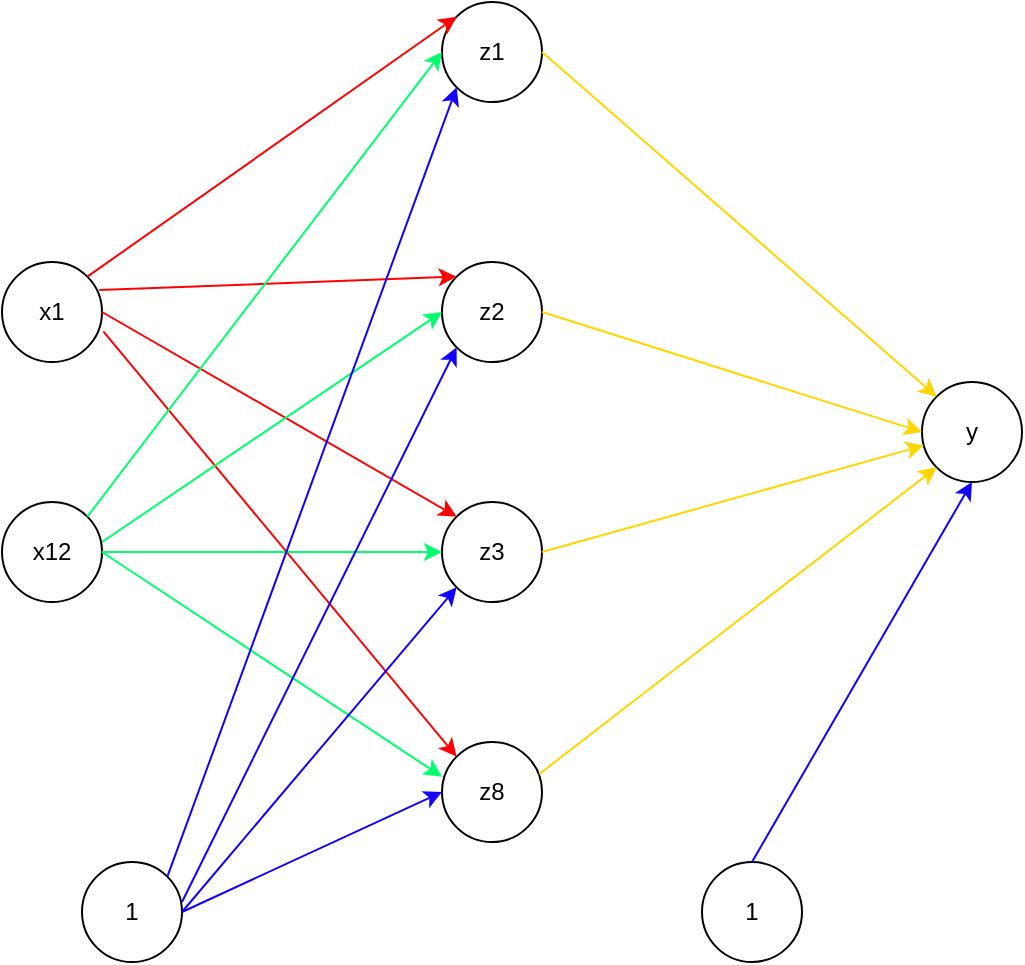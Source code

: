 <mxfile version="22.1.3" type="github">
  <diagram id="C5RBs43oDa-KdzZeNtuy" name="Page-1">
    <mxGraphModel dx="786" dy="459" grid="1" gridSize="10" guides="1" tooltips="1" connect="1" arrows="1" fold="1" page="1" pageScale="1" pageWidth="827" pageHeight="1169" math="0" shadow="0">
      <root>
        <mxCell id="WIyWlLk6GJQsqaUBKTNV-0" />
        <mxCell id="WIyWlLk6GJQsqaUBKTNV-1" parent="WIyWlLk6GJQsqaUBKTNV-0" />
        <mxCell id="uf7MD3FrDwz-eXdLhmni-1" value="x1" style="ellipse;whiteSpace=wrap;html=1;aspect=fixed;fillColor=#FFFFFF;" vertex="1" parent="WIyWlLk6GJQsqaUBKTNV-1">
          <mxGeometry x="160" y="180" width="50" height="50" as="geometry" />
        </mxCell>
        <mxCell id="uf7MD3FrDwz-eXdLhmni-2" value="x12" style="ellipse;whiteSpace=wrap;html=1;aspect=fixed;fillColor=#FFFFFF;" vertex="1" parent="WIyWlLk6GJQsqaUBKTNV-1">
          <mxGeometry x="160" y="300" width="50" height="50" as="geometry" />
        </mxCell>
        <mxCell id="uf7MD3FrDwz-eXdLhmni-3" value="1" style="ellipse;whiteSpace=wrap;html=1;aspect=fixed;fillColor=#FFFFFF;" vertex="1" parent="WIyWlLk6GJQsqaUBKTNV-1">
          <mxGeometry x="200" y="480" width="50" height="50" as="geometry" />
        </mxCell>
        <mxCell id="uf7MD3FrDwz-eXdLhmni-4" value="z1" style="ellipse;whiteSpace=wrap;html=1;aspect=fixed;fillColor=#FFFFFF;" vertex="1" parent="WIyWlLk6GJQsqaUBKTNV-1">
          <mxGeometry x="380" y="50" width="50" height="50" as="geometry" />
        </mxCell>
        <mxCell id="uf7MD3FrDwz-eXdLhmni-5" value="z2" style="ellipse;whiteSpace=wrap;html=1;aspect=fixed;fillColor=#FFFFFF;" vertex="1" parent="WIyWlLk6GJQsqaUBKTNV-1">
          <mxGeometry x="380" y="180" width="50" height="50" as="geometry" />
        </mxCell>
        <mxCell id="uf7MD3FrDwz-eXdLhmni-6" value="z3" style="ellipse;whiteSpace=wrap;html=1;aspect=fixed;fillColor=#FFFFFF;" vertex="1" parent="WIyWlLk6GJQsqaUBKTNV-1">
          <mxGeometry x="380" y="300" width="50" height="50" as="geometry" />
        </mxCell>
        <mxCell id="uf7MD3FrDwz-eXdLhmni-7" value="z8" style="ellipse;whiteSpace=wrap;html=1;aspect=fixed;fillColor=#FFFFFF;" vertex="1" parent="WIyWlLk6GJQsqaUBKTNV-1">
          <mxGeometry x="380" y="420" width="50" height="50" as="geometry" />
        </mxCell>
        <mxCell id="uf7MD3FrDwz-eXdLhmni-8" value="y" style="ellipse;whiteSpace=wrap;html=1;aspect=fixed;fillColor=#FFFFFF;" vertex="1" parent="WIyWlLk6GJQsqaUBKTNV-1">
          <mxGeometry x="620" y="240" width="50" height="50" as="geometry" />
        </mxCell>
        <mxCell id="uf7MD3FrDwz-eXdLhmni-9" value="1" style="ellipse;whiteSpace=wrap;html=1;aspect=fixed;fillColor=#FFFFFF;" vertex="1" parent="WIyWlLk6GJQsqaUBKTNV-1">
          <mxGeometry x="510" y="480" width="50" height="50" as="geometry" />
        </mxCell>
        <mxCell id="uf7MD3FrDwz-eXdLhmni-10" value="" style="endArrow=classic;html=1;rounded=0;exitX=1;exitY=0;exitDx=0;exitDy=0;entryX=0;entryY=0;entryDx=0;entryDy=0;strokeColor=#ff0000;" edge="1" parent="WIyWlLk6GJQsqaUBKTNV-1" source="uf7MD3FrDwz-eXdLhmni-1" target="uf7MD3FrDwz-eXdLhmni-4">
          <mxGeometry width="50" height="50" relative="1" as="geometry">
            <mxPoint x="380" y="290" as="sourcePoint" />
            <mxPoint x="430" y="240" as="targetPoint" />
          </mxGeometry>
        </mxCell>
        <mxCell id="uf7MD3FrDwz-eXdLhmni-11" value="" style="endArrow=classic;html=1;rounded=0;exitX=0.973;exitY=0.28;exitDx=0;exitDy=0;entryX=0;entryY=0;entryDx=0;entryDy=0;strokeColor=#ff0000;exitPerimeter=0;" edge="1" parent="WIyWlLk6GJQsqaUBKTNV-1" source="uf7MD3FrDwz-eXdLhmni-1" target="uf7MD3FrDwz-eXdLhmni-5">
          <mxGeometry width="50" height="50" relative="1" as="geometry">
            <mxPoint x="213" y="197" as="sourcePoint" />
            <mxPoint x="390" y="85" as="targetPoint" />
          </mxGeometry>
        </mxCell>
        <mxCell id="uf7MD3FrDwz-eXdLhmni-12" value="" style="endArrow=classic;html=1;rounded=0;exitX=1;exitY=0.5;exitDx=0;exitDy=0;entryX=0;entryY=0;entryDx=0;entryDy=0;strokeColor=#ff0000;" edge="1" parent="WIyWlLk6GJQsqaUBKTNV-1" source="uf7MD3FrDwz-eXdLhmni-1" target="uf7MD3FrDwz-eXdLhmni-6">
          <mxGeometry width="50" height="50" relative="1" as="geometry">
            <mxPoint x="223" y="207" as="sourcePoint" />
            <mxPoint x="400" y="95" as="targetPoint" />
          </mxGeometry>
        </mxCell>
        <mxCell id="uf7MD3FrDwz-eXdLhmni-13" value="" style="endArrow=classic;html=1;rounded=0;exitX=1.013;exitY=0.693;exitDx=0;exitDy=0;entryX=0;entryY=0;entryDx=0;entryDy=0;strokeColor=#ff0000;exitPerimeter=0;" edge="1" parent="WIyWlLk6GJQsqaUBKTNV-1" source="uf7MD3FrDwz-eXdLhmni-1" target="uf7MD3FrDwz-eXdLhmni-7">
          <mxGeometry width="50" height="50" relative="1" as="geometry">
            <mxPoint x="233" y="217" as="sourcePoint" />
            <mxPoint x="410" y="105" as="targetPoint" />
          </mxGeometry>
        </mxCell>
        <mxCell id="uf7MD3FrDwz-eXdLhmni-14" value="" style="endArrow=classic;html=1;rounded=0;exitX=1;exitY=0;exitDx=0;exitDy=0;entryX=0;entryY=0.5;entryDx=0;entryDy=0;strokeColor=#00ff6e;" edge="1" parent="WIyWlLk6GJQsqaUBKTNV-1" source="uf7MD3FrDwz-eXdLhmni-2" target="uf7MD3FrDwz-eXdLhmni-4">
          <mxGeometry width="50" height="50" relative="1" as="geometry">
            <mxPoint x="380" y="290" as="sourcePoint" />
            <mxPoint x="430" y="240" as="targetPoint" />
          </mxGeometry>
        </mxCell>
        <mxCell id="uf7MD3FrDwz-eXdLhmni-15" value="" style="endArrow=classic;html=1;rounded=0;exitX=1;exitY=0.4;exitDx=0;exitDy=0;entryX=0;entryY=0.5;entryDx=0;entryDy=0;strokeColor=#00ff6e;exitPerimeter=0;" edge="1" parent="WIyWlLk6GJQsqaUBKTNV-1" source="uf7MD3FrDwz-eXdLhmni-2" target="uf7MD3FrDwz-eXdLhmni-5">
          <mxGeometry width="50" height="50" relative="1" as="geometry">
            <mxPoint x="213" y="317" as="sourcePoint" />
            <mxPoint x="390" y="85" as="targetPoint" />
          </mxGeometry>
        </mxCell>
        <mxCell id="uf7MD3FrDwz-eXdLhmni-17" value="" style="endArrow=classic;html=1;rounded=0;exitX=1;exitY=0.5;exitDx=0;exitDy=0;entryX=0;entryY=0.5;entryDx=0;entryDy=0;strokeColor=#00ff6e;" edge="1" parent="WIyWlLk6GJQsqaUBKTNV-1" source="uf7MD3FrDwz-eXdLhmni-2" target="uf7MD3FrDwz-eXdLhmni-6">
          <mxGeometry width="50" height="50" relative="1" as="geometry">
            <mxPoint x="220" y="330" as="sourcePoint" />
            <mxPoint x="390" y="215" as="targetPoint" />
          </mxGeometry>
        </mxCell>
        <mxCell id="uf7MD3FrDwz-eXdLhmni-18" value="" style="endArrow=classic;html=1;rounded=0;exitX=1;exitY=0.5;exitDx=0;exitDy=0;entryX=0;entryY=0.347;entryDx=0;entryDy=0;strokeColor=#00ff6e;entryPerimeter=0;" edge="1" parent="WIyWlLk6GJQsqaUBKTNV-1" source="uf7MD3FrDwz-eXdLhmni-2" target="uf7MD3FrDwz-eXdLhmni-7">
          <mxGeometry width="50" height="50" relative="1" as="geometry">
            <mxPoint x="220" y="335" as="sourcePoint" />
            <mxPoint x="390" y="335" as="targetPoint" />
          </mxGeometry>
        </mxCell>
        <mxCell id="uf7MD3FrDwz-eXdLhmni-19" value="" style="endArrow=classic;html=1;rounded=0;exitX=1;exitY=0;exitDx=0;exitDy=0;entryX=0;entryY=1;entryDx=0;entryDy=0;strokeColor=#1100ff;" edge="1" parent="WIyWlLk6GJQsqaUBKTNV-1" source="uf7MD3FrDwz-eXdLhmni-3" target="uf7MD3FrDwz-eXdLhmni-4">
          <mxGeometry width="50" height="50" relative="1" as="geometry">
            <mxPoint x="380" y="290" as="sourcePoint" />
            <mxPoint x="430" y="240" as="targetPoint" />
          </mxGeometry>
        </mxCell>
        <mxCell id="uf7MD3FrDwz-eXdLhmni-20" value="" style="endArrow=classic;html=1;rounded=0;exitX=1;exitY=0.4;exitDx=0;exitDy=0;entryX=0;entryY=1;entryDx=0;entryDy=0;strokeColor=#1100ff;exitPerimeter=0;" edge="1" parent="WIyWlLk6GJQsqaUBKTNV-1" source="uf7MD3FrDwz-eXdLhmni-3" target="uf7MD3FrDwz-eXdLhmni-5">
          <mxGeometry width="50" height="50" relative="1" as="geometry">
            <mxPoint x="253" y="497" as="sourcePoint" />
            <mxPoint x="397" y="103" as="targetPoint" />
          </mxGeometry>
        </mxCell>
        <mxCell id="uf7MD3FrDwz-eXdLhmni-21" value="" style="endArrow=classic;html=1;rounded=0;exitX=1;exitY=0.5;exitDx=0;exitDy=0;entryX=0;entryY=1;entryDx=0;entryDy=0;strokeColor=#1100ff;" edge="1" parent="WIyWlLk6GJQsqaUBKTNV-1" source="uf7MD3FrDwz-eXdLhmni-3" target="uf7MD3FrDwz-eXdLhmni-6">
          <mxGeometry width="50" height="50" relative="1" as="geometry">
            <mxPoint x="260" y="500" as="sourcePoint" />
            <mxPoint x="397" y="233" as="targetPoint" />
          </mxGeometry>
        </mxCell>
        <mxCell id="uf7MD3FrDwz-eXdLhmni-22" value="" style="endArrow=classic;html=1;rounded=0;exitX=1;exitY=0.5;exitDx=0;exitDy=0;entryX=0;entryY=0.5;entryDx=0;entryDy=0;strokeColor=#1100ff;" edge="1" parent="WIyWlLk6GJQsqaUBKTNV-1" source="uf7MD3FrDwz-eXdLhmni-3" target="uf7MD3FrDwz-eXdLhmni-7">
          <mxGeometry width="50" height="50" relative="1" as="geometry">
            <mxPoint x="260" y="515" as="sourcePoint" />
            <mxPoint x="397" y="353" as="targetPoint" />
          </mxGeometry>
        </mxCell>
        <mxCell id="uf7MD3FrDwz-eXdLhmni-23" value="" style="endArrow=classic;html=1;rounded=0;exitX=1;exitY=0.5;exitDx=0;exitDy=0;entryX=0;entryY=0.5;entryDx=0;entryDy=0;strokeColor=#ffd500;" edge="1" parent="WIyWlLk6GJQsqaUBKTNV-1" source="uf7MD3FrDwz-eXdLhmni-5" target="uf7MD3FrDwz-eXdLhmni-8">
          <mxGeometry width="50" height="50" relative="1" as="geometry">
            <mxPoint x="380" y="360" as="sourcePoint" />
            <mxPoint x="430" y="310" as="targetPoint" />
          </mxGeometry>
        </mxCell>
        <mxCell id="uf7MD3FrDwz-eXdLhmni-24" value="" style="endArrow=classic;html=1;rounded=0;exitX=1;exitY=0.5;exitDx=0;exitDy=0;strokeColor=#ffd500;entryX=0;entryY=0;entryDx=0;entryDy=0;" edge="1" parent="WIyWlLk6GJQsqaUBKTNV-1" source="uf7MD3FrDwz-eXdLhmni-4" target="uf7MD3FrDwz-eXdLhmni-8">
          <mxGeometry width="50" height="50" relative="1" as="geometry">
            <mxPoint x="440" y="85" as="sourcePoint" />
            <mxPoint x="620" y="240" as="targetPoint" />
          </mxGeometry>
        </mxCell>
        <mxCell id="uf7MD3FrDwz-eXdLhmni-26" value="" style="endArrow=classic;html=1;rounded=0;exitX=1;exitY=0.5;exitDx=0;exitDy=0;strokeColor=#ffd500;" edge="1" parent="WIyWlLk6GJQsqaUBKTNV-1" source="uf7MD3FrDwz-eXdLhmni-6" target="uf7MD3FrDwz-eXdLhmni-8">
          <mxGeometry width="50" height="50" relative="1" as="geometry">
            <mxPoint x="440" y="215" as="sourcePoint" />
            <mxPoint x="630" y="275" as="targetPoint" />
          </mxGeometry>
        </mxCell>
        <mxCell id="uf7MD3FrDwz-eXdLhmni-27" value="" style="endArrow=classic;html=1;rounded=0;exitX=0.973;exitY=0.32;exitDx=0;exitDy=0;strokeColor=#ffd500;exitPerimeter=0;entryX=0;entryY=1;entryDx=0;entryDy=0;" edge="1" parent="WIyWlLk6GJQsqaUBKTNV-1" source="uf7MD3FrDwz-eXdLhmni-7" target="uf7MD3FrDwz-eXdLhmni-8">
          <mxGeometry width="50" height="50" relative="1" as="geometry">
            <mxPoint x="440" y="335" as="sourcePoint" />
            <mxPoint x="631" y="282" as="targetPoint" />
          </mxGeometry>
        </mxCell>
        <mxCell id="uf7MD3FrDwz-eXdLhmni-28" value="" style="endArrow=classic;html=1;rounded=0;exitX=0.5;exitY=0;exitDx=0;exitDy=0;entryX=0.5;entryY=1;entryDx=0;entryDy=0;strokeColor=#1100ff;" edge="1" parent="WIyWlLk6GJQsqaUBKTNV-1" source="uf7MD3FrDwz-eXdLhmni-9" target="uf7MD3FrDwz-eXdLhmni-8">
          <mxGeometry width="50" height="50" relative="1" as="geometry">
            <mxPoint x="260" y="515" as="sourcePoint" />
            <mxPoint x="390" y="455" as="targetPoint" />
          </mxGeometry>
        </mxCell>
      </root>
    </mxGraphModel>
  </diagram>
</mxfile>
